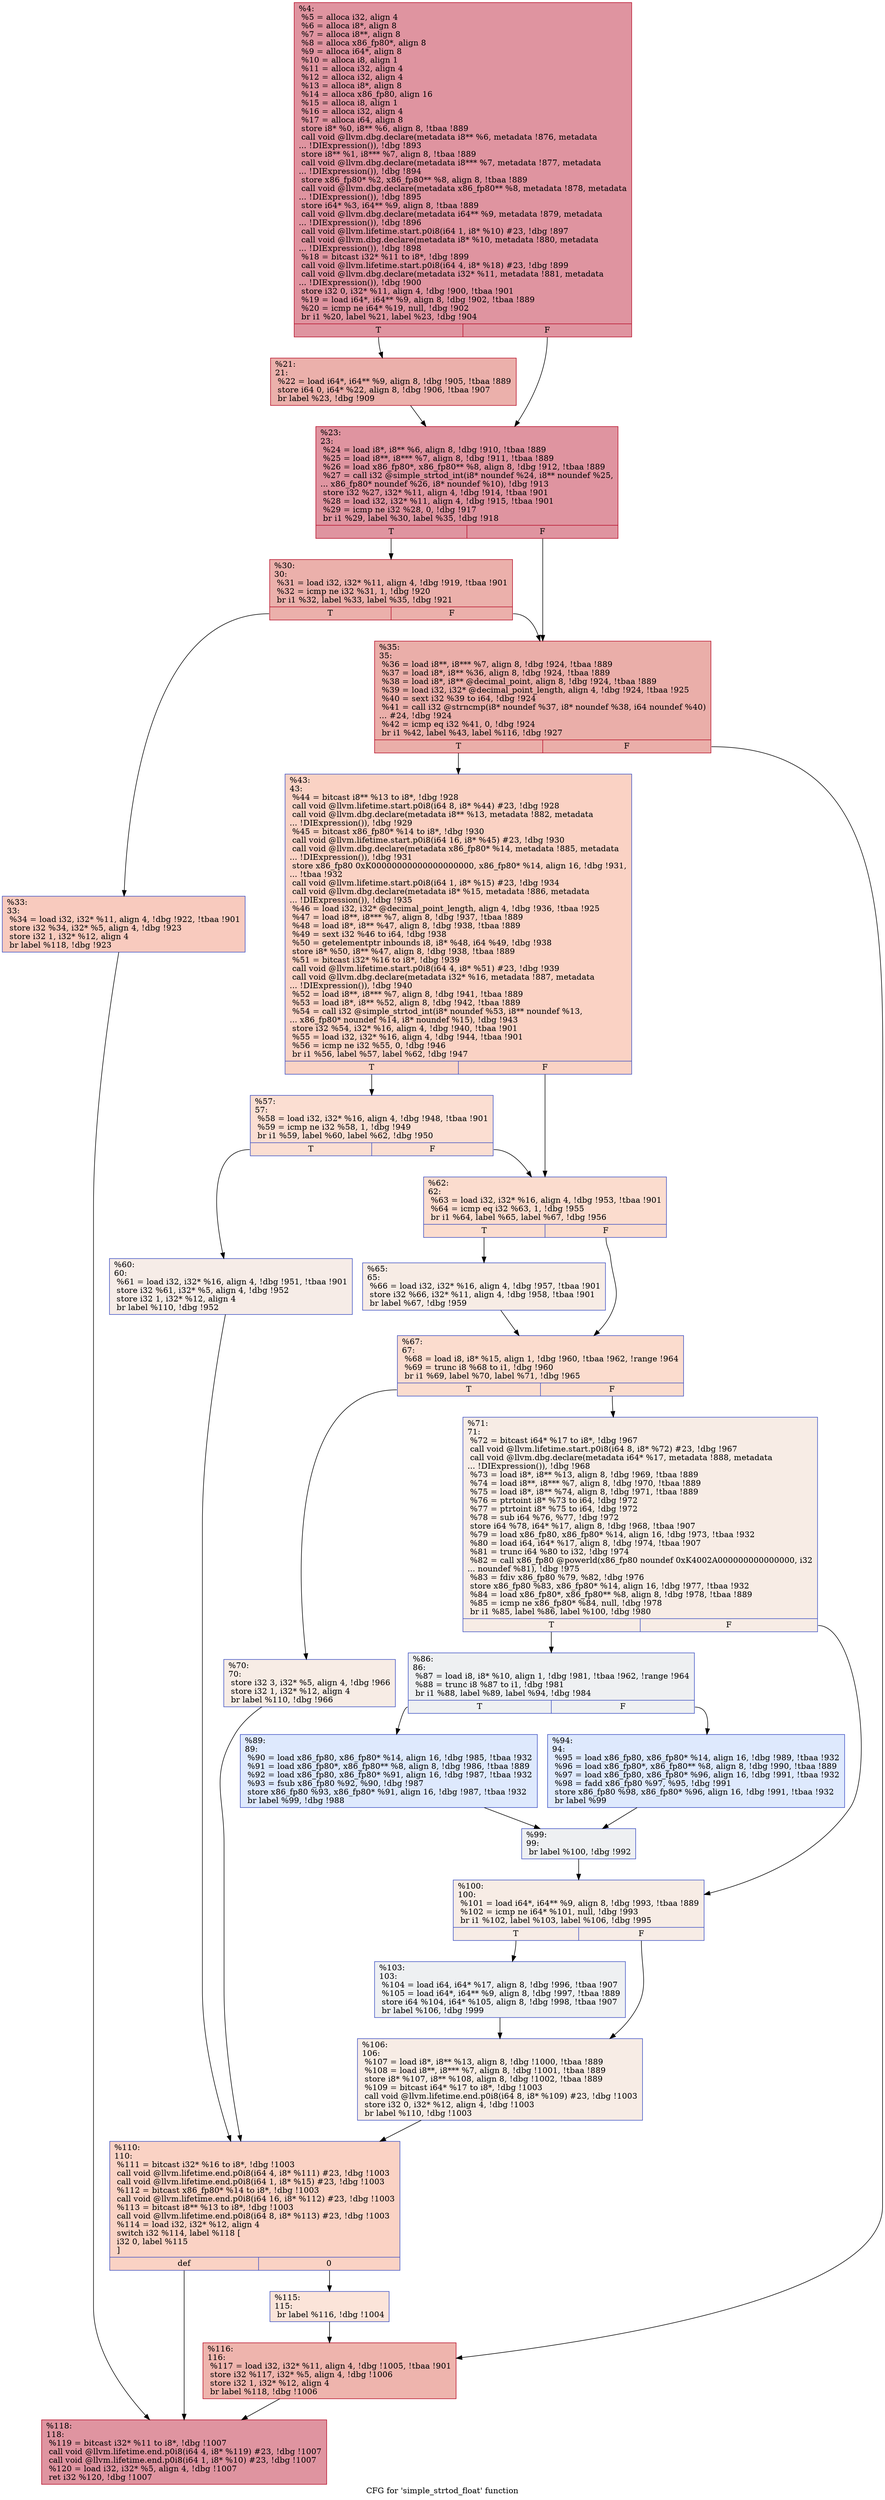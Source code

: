 digraph "CFG for 'simple_strtod_float' function" {
	label="CFG for 'simple_strtod_float' function";

	Node0xd0bae0 [shape=record,color="#b70d28ff", style=filled, fillcolor="#b70d2870",label="{%4:\l  %5 = alloca i32, align 4\l  %6 = alloca i8*, align 8\l  %7 = alloca i8**, align 8\l  %8 = alloca x86_fp80*, align 8\l  %9 = alloca i64*, align 8\l  %10 = alloca i8, align 1\l  %11 = alloca i32, align 4\l  %12 = alloca i32, align 4\l  %13 = alloca i8*, align 8\l  %14 = alloca x86_fp80, align 16\l  %15 = alloca i8, align 1\l  %16 = alloca i32, align 4\l  %17 = alloca i64, align 8\l  store i8* %0, i8** %6, align 8, !tbaa !889\l  call void @llvm.dbg.declare(metadata i8** %6, metadata !876, metadata\l... !DIExpression()), !dbg !893\l  store i8** %1, i8*** %7, align 8, !tbaa !889\l  call void @llvm.dbg.declare(metadata i8*** %7, metadata !877, metadata\l... !DIExpression()), !dbg !894\l  store x86_fp80* %2, x86_fp80** %8, align 8, !tbaa !889\l  call void @llvm.dbg.declare(metadata x86_fp80** %8, metadata !878, metadata\l... !DIExpression()), !dbg !895\l  store i64* %3, i64** %9, align 8, !tbaa !889\l  call void @llvm.dbg.declare(metadata i64** %9, metadata !879, metadata\l... !DIExpression()), !dbg !896\l  call void @llvm.lifetime.start.p0i8(i64 1, i8* %10) #23, !dbg !897\l  call void @llvm.dbg.declare(metadata i8* %10, metadata !880, metadata\l... !DIExpression()), !dbg !898\l  %18 = bitcast i32* %11 to i8*, !dbg !899\l  call void @llvm.lifetime.start.p0i8(i64 4, i8* %18) #23, !dbg !899\l  call void @llvm.dbg.declare(metadata i32* %11, metadata !881, metadata\l... !DIExpression()), !dbg !900\l  store i32 0, i32* %11, align 4, !dbg !900, !tbaa !901\l  %19 = load i64*, i64** %9, align 8, !dbg !902, !tbaa !889\l  %20 = icmp ne i64* %19, null, !dbg !902\l  br i1 %20, label %21, label %23, !dbg !904\l|{<s0>T|<s1>F}}"];
	Node0xd0bae0:s0 -> Node0xd0bc00;
	Node0xd0bae0:s1 -> Node0xd0bc50;
	Node0xd0bc00 [shape=record,color="#b70d28ff", style=filled, fillcolor="#d24b4070",label="{%21:\l21:                                               \l  %22 = load i64*, i64** %9, align 8, !dbg !905, !tbaa !889\l  store i64 0, i64* %22, align 8, !dbg !906, !tbaa !907\l  br label %23, !dbg !909\l}"];
	Node0xd0bc00 -> Node0xd0bc50;
	Node0xd0bc50 [shape=record,color="#b70d28ff", style=filled, fillcolor="#b70d2870",label="{%23:\l23:                                               \l  %24 = load i8*, i8** %6, align 8, !dbg !910, !tbaa !889\l  %25 = load i8**, i8*** %7, align 8, !dbg !911, !tbaa !889\l  %26 = load x86_fp80*, x86_fp80** %8, align 8, !dbg !912, !tbaa !889\l  %27 = call i32 @simple_strtod_int(i8* noundef %24, i8** noundef %25,\l... x86_fp80* noundef %26, i8* noundef %10), !dbg !913\l  store i32 %27, i32* %11, align 4, !dbg !914, !tbaa !901\l  %28 = load i32, i32* %11, align 4, !dbg !915, !tbaa !901\l  %29 = icmp ne i32 %28, 0, !dbg !917\l  br i1 %29, label %30, label %35, !dbg !918\l|{<s0>T|<s1>F}}"];
	Node0xd0bc50:s0 -> Node0xd0bca0;
	Node0xd0bc50:s1 -> Node0xd0bd40;
	Node0xd0bca0 [shape=record,color="#b70d28ff", style=filled, fillcolor="#d24b4070",label="{%30:\l30:                                               \l  %31 = load i32, i32* %11, align 4, !dbg !919, !tbaa !901\l  %32 = icmp ne i32 %31, 1, !dbg !920\l  br i1 %32, label %33, label %35, !dbg !921\l|{<s0>T|<s1>F}}"];
	Node0xd0bca0:s0 -> Node0xd0bcf0;
	Node0xd0bca0:s1 -> Node0xd0bd40;
	Node0xd0bcf0 [shape=record,color="#3d50c3ff", style=filled, fillcolor="#ef886b70",label="{%33:\l33:                                               \l  %34 = load i32, i32* %11, align 4, !dbg !922, !tbaa !901\l  store i32 %34, i32* %5, align 4, !dbg !923\l  store i32 1, i32* %12, align 4\l  br label %118, !dbg !923\l}"];
	Node0xd0bcf0 -> Node0xd0c330;
	Node0xd0bd40 [shape=record,color="#b70d28ff", style=filled, fillcolor="#d0473d70",label="{%35:\l35:                                               \l  %36 = load i8**, i8*** %7, align 8, !dbg !924, !tbaa !889\l  %37 = load i8*, i8** %36, align 8, !dbg !924, !tbaa !889\l  %38 = load i8*, i8** @decimal_point, align 8, !dbg !924, !tbaa !889\l  %39 = load i32, i32* @decimal_point_length, align 4, !dbg !924, !tbaa !925\l  %40 = sext i32 %39 to i64, !dbg !924\l  %41 = call i32 @strncmp(i8* noundef %37, i8* noundef %38, i64 noundef %40)\l... #24, !dbg !924\l  %42 = icmp eq i32 %41, 0, !dbg !924\l  br i1 %42, label %43, label %116, !dbg !927\l|{<s0>T|<s1>F}}"];
	Node0xd0bd40:s0 -> Node0xd0bd90;
	Node0xd0bd40:s1 -> Node0xd0c2e0;
	Node0xd0bd90 [shape=record,color="#3d50c3ff", style=filled, fillcolor="#f4987a70",label="{%43:\l43:                                               \l  %44 = bitcast i8** %13 to i8*, !dbg !928\l  call void @llvm.lifetime.start.p0i8(i64 8, i8* %44) #23, !dbg !928\l  call void @llvm.dbg.declare(metadata i8** %13, metadata !882, metadata\l... !DIExpression()), !dbg !929\l  %45 = bitcast x86_fp80* %14 to i8*, !dbg !930\l  call void @llvm.lifetime.start.p0i8(i64 16, i8* %45) #23, !dbg !930\l  call void @llvm.dbg.declare(metadata x86_fp80* %14, metadata !885, metadata\l... !DIExpression()), !dbg !931\l  store x86_fp80 0xK00000000000000000000, x86_fp80* %14, align 16, !dbg !931,\l... !tbaa !932\l  call void @llvm.lifetime.start.p0i8(i64 1, i8* %15) #23, !dbg !934\l  call void @llvm.dbg.declare(metadata i8* %15, metadata !886, metadata\l... !DIExpression()), !dbg !935\l  %46 = load i32, i32* @decimal_point_length, align 4, !dbg !936, !tbaa !925\l  %47 = load i8**, i8*** %7, align 8, !dbg !937, !tbaa !889\l  %48 = load i8*, i8** %47, align 8, !dbg !938, !tbaa !889\l  %49 = sext i32 %46 to i64, !dbg !938\l  %50 = getelementptr inbounds i8, i8* %48, i64 %49, !dbg !938\l  store i8* %50, i8** %47, align 8, !dbg !938, !tbaa !889\l  %51 = bitcast i32* %16 to i8*, !dbg !939\l  call void @llvm.lifetime.start.p0i8(i64 4, i8* %51) #23, !dbg !939\l  call void @llvm.dbg.declare(metadata i32* %16, metadata !887, metadata\l... !DIExpression()), !dbg !940\l  %52 = load i8**, i8*** %7, align 8, !dbg !941, !tbaa !889\l  %53 = load i8*, i8** %52, align 8, !dbg !942, !tbaa !889\l  %54 = call i32 @simple_strtod_int(i8* noundef %53, i8** noundef %13,\l... x86_fp80* noundef %14, i8* noundef %15), !dbg !943\l  store i32 %54, i32* %16, align 4, !dbg !940, !tbaa !901\l  %55 = load i32, i32* %16, align 4, !dbg !944, !tbaa !901\l  %56 = icmp ne i32 %55, 0, !dbg !946\l  br i1 %56, label %57, label %62, !dbg !947\l|{<s0>T|<s1>F}}"];
	Node0xd0bd90:s0 -> Node0xd0bde0;
	Node0xd0bd90:s1 -> Node0xd0be80;
	Node0xd0bde0 [shape=record,color="#3d50c3ff", style=filled, fillcolor="#f7b59970",label="{%57:\l57:                                               \l  %58 = load i32, i32* %16, align 4, !dbg !948, !tbaa !901\l  %59 = icmp ne i32 %58, 1, !dbg !949\l  br i1 %59, label %60, label %62, !dbg !950\l|{<s0>T|<s1>F}}"];
	Node0xd0bde0:s0 -> Node0xd0be30;
	Node0xd0bde0:s1 -> Node0xd0be80;
	Node0xd0be30 [shape=record,color="#3d50c3ff", style=filled, fillcolor="#ead5c970",label="{%60:\l60:                                               \l  %61 = load i32, i32* %16, align 4, !dbg !951, !tbaa !901\l  store i32 %61, i32* %5, align 4, !dbg !952\l  store i32 1, i32* %12, align 4\l  br label %110, !dbg !952\l}"];
	Node0xd0be30 -> Node0xd0c240;
	Node0xd0be80 [shape=record,color="#3d50c3ff", style=filled, fillcolor="#f7af9170",label="{%62:\l62:                                               \l  %63 = load i32, i32* %16, align 4, !dbg !953, !tbaa !901\l  %64 = icmp eq i32 %63, 1, !dbg !955\l  br i1 %64, label %65, label %67, !dbg !956\l|{<s0>T|<s1>F}}"];
	Node0xd0be80:s0 -> Node0xd0bed0;
	Node0xd0be80:s1 -> Node0xd0bf20;
	Node0xd0bed0 [shape=record,color="#3d50c3ff", style=filled, fillcolor="#ecd3c570",label="{%65:\l65:                                               \l  %66 = load i32, i32* %16, align 4, !dbg !957, !tbaa !901\l  store i32 %66, i32* %11, align 4, !dbg !958, !tbaa !901\l  br label %67, !dbg !959\l}"];
	Node0xd0bed0 -> Node0xd0bf20;
	Node0xd0bf20 [shape=record,color="#3d50c3ff", style=filled, fillcolor="#f7af9170",label="{%67:\l67:                                               \l  %68 = load i8, i8* %15, align 1, !dbg !960, !tbaa !962, !range !964\l  %69 = trunc i8 %68 to i1, !dbg !960\l  br i1 %69, label %70, label %71, !dbg !965\l|{<s0>T|<s1>F}}"];
	Node0xd0bf20:s0 -> Node0xd0bf70;
	Node0xd0bf20:s1 -> Node0xd0bfc0;
	Node0xd0bf70 [shape=record,color="#3d50c3ff", style=filled, fillcolor="#ecd3c570",label="{%70:\l70:                                               \l  store i32 3, i32* %5, align 4, !dbg !966\l  store i32 1, i32* %12, align 4\l  br label %110, !dbg !966\l}"];
	Node0xd0bf70 -> Node0xd0c240;
	Node0xd0bfc0 [shape=record,color="#3d50c3ff", style=filled, fillcolor="#ecd3c570",label="{%71:\l71:                                               \l  %72 = bitcast i64* %17 to i8*, !dbg !967\l  call void @llvm.lifetime.start.p0i8(i64 8, i8* %72) #23, !dbg !967\l  call void @llvm.dbg.declare(metadata i64* %17, metadata !888, metadata\l... !DIExpression()), !dbg !968\l  %73 = load i8*, i8** %13, align 8, !dbg !969, !tbaa !889\l  %74 = load i8**, i8*** %7, align 8, !dbg !970, !tbaa !889\l  %75 = load i8*, i8** %74, align 8, !dbg !971, !tbaa !889\l  %76 = ptrtoint i8* %73 to i64, !dbg !972\l  %77 = ptrtoint i8* %75 to i64, !dbg !972\l  %78 = sub i64 %76, %77, !dbg !972\l  store i64 %78, i64* %17, align 8, !dbg !968, !tbaa !907\l  %79 = load x86_fp80, x86_fp80* %14, align 16, !dbg !973, !tbaa !932\l  %80 = load i64, i64* %17, align 8, !dbg !974, !tbaa !907\l  %81 = trunc i64 %80 to i32, !dbg !974\l  %82 = call x86_fp80 @powerld(x86_fp80 noundef 0xK4002A000000000000000, i32\l... noundef %81), !dbg !975\l  %83 = fdiv x86_fp80 %79, %82, !dbg !976\l  store x86_fp80 %83, x86_fp80* %14, align 16, !dbg !977, !tbaa !932\l  %84 = load x86_fp80*, x86_fp80** %8, align 8, !dbg !978, !tbaa !889\l  %85 = icmp ne x86_fp80* %84, null, !dbg !978\l  br i1 %85, label %86, label %100, !dbg !980\l|{<s0>T|<s1>F}}"];
	Node0xd0bfc0:s0 -> Node0xd0c010;
	Node0xd0bfc0:s1 -> Node0xd0c150;
	Node0xd0c010 [shape=record,color="#3d50c3ff", style=filled, fillcolor="#d9dce170",label="{%86:\l86:                                               \l  %87 = load i8, i8* %10, align 1, !dbg !981, !tbaa !962, !range !964\l  %88 = trunc i8 %87 to i1, !dbg !981\l  br i1 %88, label %89, label %94, !dbg !984\l|{<s0>T|<s1>F}}"];
	Node0xd0c010:s0 -> Node0xd0c060;
	Node0xd0c010:s1 -> Node0xd0c0b0;
	Node0xd0c060 [shape=record,color="#3d50c3ff", style=filled, fillcolor="#b5cdfa70",label="{%89:\l89:                                               \l  %90 = load x86_fp80, x86_fp80* %14, align 16, !dbg !985, !tbaa !932\l  %91 = load x86_fp80*, x86_fp80** %8, align 8, !dbg !986, !tbaa !889\l  %92 = load x86_fp80, x86_fp80* %91, align 16, !dbg !987, !tbaa !932\l  %93 = fsub x86_fp80 %92, %90, !dbg !987\l  store x86_fp80 %93, x86_fp80* %91, align 16, !dbg !987, !tbaa !932\l  br label %99, !dbg !988\l}"];
	Node0xd0c060 -> Node0xd0c100;
	Node0xd0c0b0 [shape=record,color="#3d50c3ff", style=filled, fillcolor="#b5cdfa70",label="{%94:\l94:                                               \l  %95 = load x86_fp80, x86_fp80* %14, align 16, !dbg !989, !tbaa !932\l  %96 = load x86_fp80*, x86_fp80** %8, align 8, !dbg !990, !tbaa !889\l  %97 = load x86_fp80, x86_fp80* %96, align 16, !dbg !991, !tbaa !932\l  %98 = fadd x86_fp80 %97, %95, !dbg !991\l  store x86_fp80 %98, x86_fp80* %96, align 16, !dbg !991, !tbaa !932\l  br label %99\l}"];
	Node0xd0c0b0 -> Node0xd0c100;
	Node0xd0c100 [shape=record,color="#3d50c3ff", style=filled, fillcolor="#d9dce170",label="{%99:\l99:                                               \l  br label %100, !dbg !992\l}"];
	Node0xd0c100 -> Node0xd0c150;
	Node0xd0c150 [shape=record,color="#3d50c3ff", style=filled, fillcolor="#ecd3c570",label="{%100:\l100:                                              \l  %101 = load i64*, i64** %9, align 8, !dbg !993, !tbaa !889\l  %102 = icmp ne i64* %101, null, !dbg !993\l  br i1 %102, label %103, label %106, !dbg !995\l|{<s0>T|<s1>F}}"];
	Node0xd0c150:s0 -> Node0xd0c1a0;
	Node0xd0c150:s1 -> Node0xd0c1f0;
	Node0xd0c1a0 [shape=record,color="#3d50c3ff", style=filled, fillcolor="#d9dce170",label="{%103:\l103:                                              \l  %104 = load i64, i64* %17, align 8, !dbg !996, !tbaa !907\l  %105 = load i64*, i64** %9, align 8, !dbg !997, !tbaa !889\l  store i64 %104, i64* %105, align 8, !dbg !998, !tbaa !907\l  br label %106, !dbg !999\l}"];
	Node0xd0c1a0 -> Node0xd0c1f0;
	Node0xd0c1f0 [shape=record,color="#3d50c3ff", style=filled, fillcolor="#ecd3c570",label="{%106:\l106:                                              \l  %107 = load i8*, i8** %13, align 8, !dbg !1000, !tbaa !889\l  %108 = load i8**, i8*** %7, align 8, !dbg !1001, !tbaa !889\l  store i8* %107, i8** %108, align 8, !dbg !1002, !tbaa !889\l  %109 = bitcast i64* %17 to i8*, !dbg !1003\l  call void @llvm.lifetime.end.p0i8(i64 8, i8* %109) #23, !dbg !1003\l  store i32 0, i32* %12, align 4, !dbg !1003\l  br label %110, !dbg !1003\l}"];
	Node0xd0c1f0 -> Node0xd0c240;
	Node0xd0c240 [shape=record,color="#3d50c3ff", style=filled, fillcolor="#f4987a70",label="{%110:\l110:                                              \l  %111 = bitcast i32* %16 to i8*, !dbg !1003\l  call void @llvm.lifetime.end.p0i8(i64 4, i8* %111) #23, !dbg !1003\l  call void @llvm.lifetime.end.p0i8(i64 1, i8* %15) #23, !dbg !1003\l  %112 = bitcast x86_fp80* %14 to i8*, !dbg !1003\l  call void @llvm.lifetime.end.p0i8(i64 16, i8* %112) #23, !dbg !1003\l  %113 = bitcast i8** %13 to i8*, !dbg !1003\l  call void @llvm.lifetime.end.p0i8(i64 8, i8* %113) #23, !dbg !1003\l  %114 = load i32, i32* %12, align 4\l  switch i32 %114, label %118 [\l    i32 0, label %115\l  ]\l|{<s0>def|<s1>0}}"];
	Node0xd0c240:s0 -> Node0xd0c330;
	Node0xd0c240:s1 -> Node0xd0c290;
	Node0xd0c290 [shape=record,color="#3d50c3ff", style=filled, fillcolor="#f5c1a970",label="{%115:\l115:                                              \l  br label %116, !dbg !1004\l}"];
	Node0xd0c290 -> Node0xd0c2e0;
	Node0xd0c2e0 [shape=record,color="#b70d28ff", style=filled, fillcolor="#d8564670",label="{%116:\l116:                                              \l  %117 = load i32, i32* %11, align 4, !dbg !1005, !tbaa !901\l  store i32 %117, i32* %5, align 4, !dbg !1006\l  store i32 1, i32* %12, align 4\l  br label %118, !dbg !1006\l}"];
	Node0xd0c2e0 -> Node0xd0c330;
	Node0xd0c330 [shape=record,color="#b70d28ff", style=filled, fillcolor="#b70d2870",label="{%118:\l118:                                              \l  %119 = bitcast i32* %11 to i8*, !dbg !1007\l  call void @llvm.lifetime.end.p0i8(i64 4, i8* %119) #23, !dbg !1007\l  call void @llvm.lifetime.end.p0i8(i64 1, i8* %10) #23, !dbg !1007\l  %120 = load i32, i32* %5, align 4, !dbg !1007\l  ret i32 %120, !dbg !1007\l}"];
}

